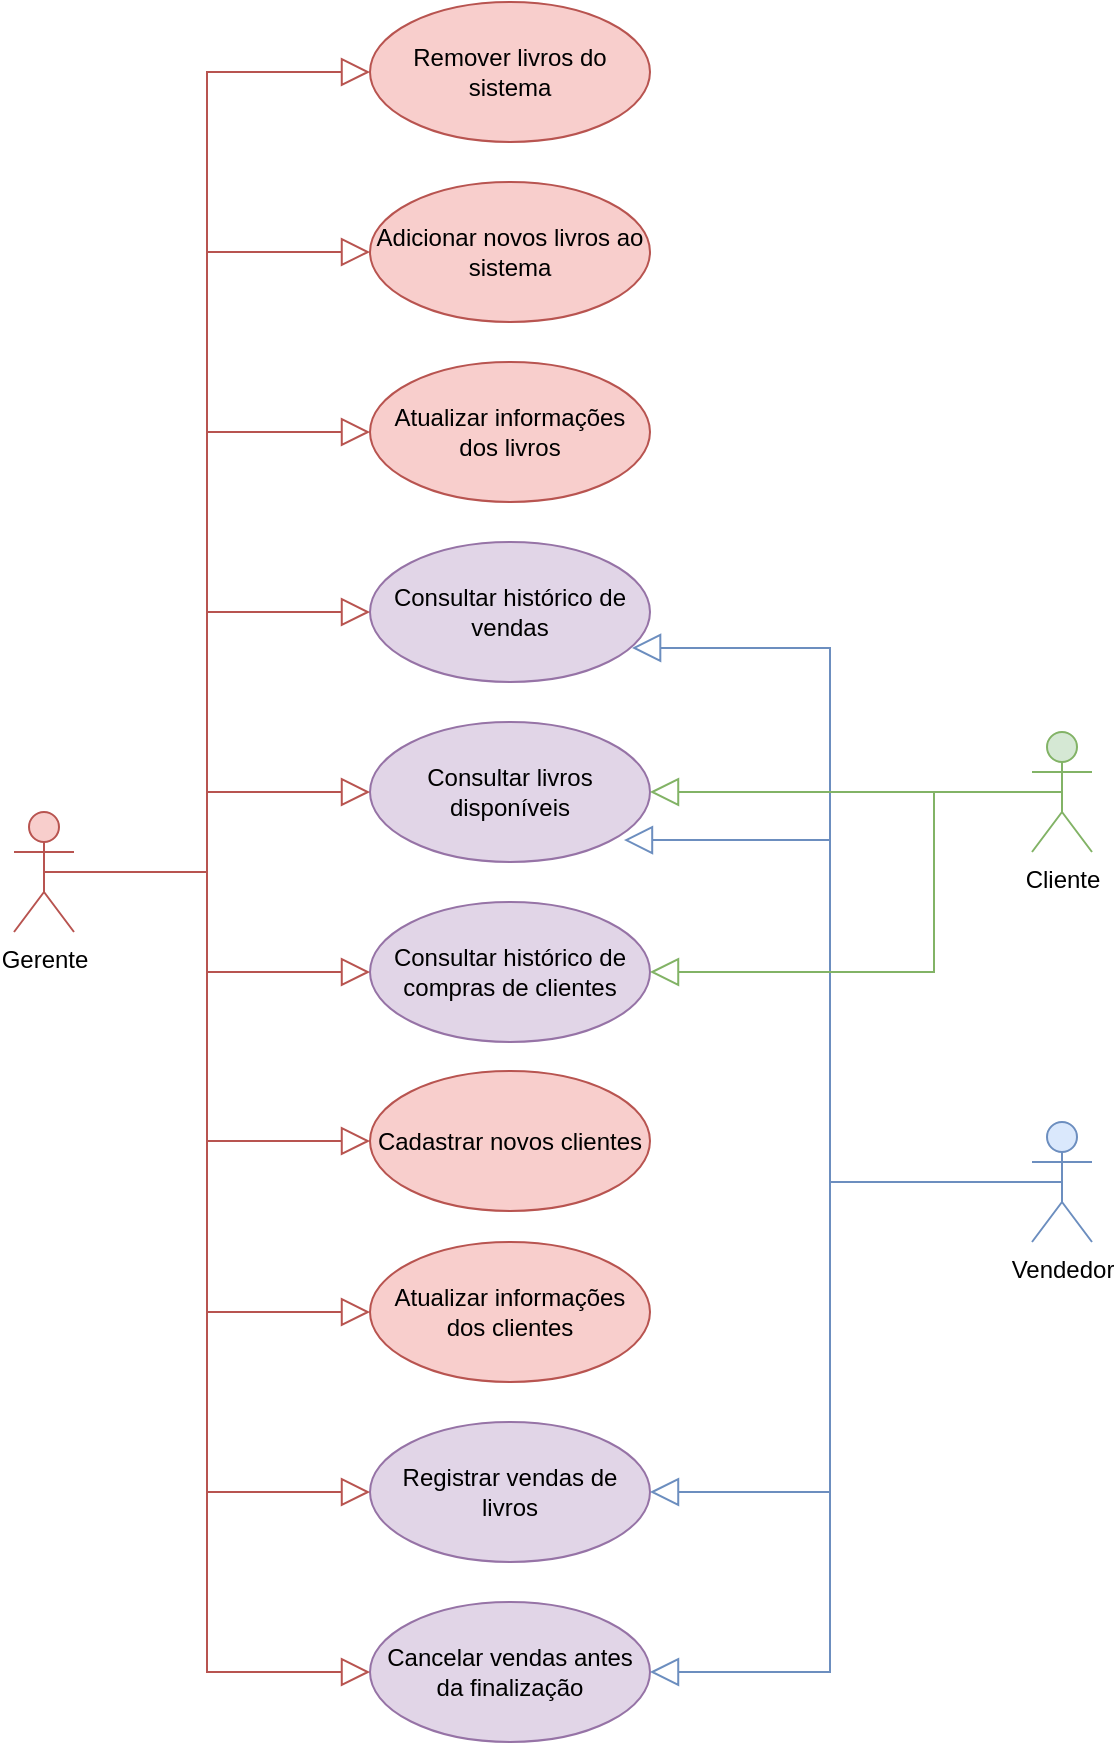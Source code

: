 <mxfile version="24.0.1" type="github">
  <diagram name="Página-1" id="TYP8ZKVgqOrXOaa8t1ww">
    <mxGraphModel dx="1434" dy="780" grid="1" gridSize="10" guides="1" tooltips="1" connect="1" arrows="1" fold="1" page="1" pageScale="1" pageWidth="827" pageHeight="1169" math="0" shadow="0">
      <root>
        <mxCell id="0" />
        <mxCell id="1" parent="0" />
        <mxCell id="1PUDBndks4Toq0aGScg_-1" value="Gerente" style="shape=umlActor;html=1;verticalLabelPosition=bottom;verticalAlign=top;align=center;fillColor=#f8cecc;strokeColor=#b85450;" vertex="1" parent="1">
          <mxGeometry x="160" y="555" width="30" height="60" as="geometry" />
        </mxCell>
        <mxCell id="1PUDBndks4Toq0aGScg_-2" value="Vendedor" style="shape=umlActor;html=1;verticalLabelPosition=bottom;verticalAlign=top;align=center;fillColor=#dae8fc;strokeColor=#6c8ebf;" vertex="1" parent="1">
          <mxGeometry x="669" y="710" width="30" height="60" as="geometry" />
        </mxCell>
        <mxCell id="1PUDBndks4Toq0aGScg_-4" value="Cliente" style="shape=umlActor;html=1;verticalLabelPosition=bottom;verticalAlign=top;align=center;fillColor=#d5e8d4;strokeColor=#82b366;" vertex="1" parent="1">
          <mxGeometry x="669" y="515" width="30" height="60" as="geometry" />
        </mxCell>
        <mxCell id="1PUDBndks4Toq0aGScg_-7" value="Adicionar novos livros ao sistema" style="ellipse;whiteSpace=wrap;html=1;fillColor=#f8cecc;strokeColor=#b85450;" vertex="1" parent="1">
          <mxGeometry x="338" y="240" width="140" height="70" as="geometry" />
        </mxCell>
        <mxCell id="1PUDBndks4Toq0aGScg_-9" value="Atualizar informações dos livros" style="ellipse;whiteSpace=wrap;html=1;fillColor=#f8cecc;strokeColor=#b85450;" vertex="1" parent="1">
          <mxGeometry x="338" y="330" width="140" height="70" as="geometry" />
        </mxCell>
        <mxCell id="1PUDBndks4Toq0aGScg_-10" value="Consultar histórico de vendas" style="ellipse;whiteSpace=wrap;html=1;fillColor=#e1d5e7;strokeColor=#9673a6;" vertex="1" parent="1">
          <mxGeometry x="338" y="420" width="140" height="70" as="geometry" />
        </mxCell>
        <mxCell id="1PUDBndks4Toq0aGScg_-11" value="Consultar livros disponíveis" style="ellipse;whiteSpace=wrap;html=1;fillColor=#e1d5e7;strokeColor=#9673a6;" vertex="1" parent="1">
          <mxGeometry x="338" y="510" width="140" height="70" as="geometry" />
        </mxCell>
        <mxCell id="1PUDBndks4Toq0aGScg_-12" value="Registrar vendas de livros" style="ellipse;whiteSpace=wrap;html=1;fillColor=#e1d5e7;strokeColor=#9673a6;" vertex="1" parent="1">
          <mxGeometry x="338" y="860" width="140" height="70" as="geometry" />
        </mxCell>
        <mxCell id="1PUDBndks4Toq0aGScg_-13" value="Cancelar vendas antes da finalização" style="ellipse;whiteSpace=wrap;html=1;fillColor=#e1d5e7;strokeColor=#9673a6;" vertex="1" parent="1">
          <mxGeometry x="338" y="950" width="140" height="70" as="geometry" />
        </mxCell>
        <mxCell id="1PUDBndks4Toq0aGScg_-14" value="Remover livros do sistema" style="ellipse;whiteSpace=wrap;html=1;fillColor=#f8cecc;strokeColor=#b85450;" vertex="1" parent="1">
          <mxGeometry x="338" y="150" width="140" height="70" as="geometry" />
        </mxCell>
        <mxCell id="1PUDBndks4Toq0aGScg_-15" value="Cadastrar novos clientes" style="ellipse;whiteSpace=wrap;html=1;fillColor=#f8cecc;strokeColor=#b85450;" vertex="1" parent="1">
          <mxGeometry x="338" y="684.5" width="140" height="70" as="geometry" />
        </mxCell>
        <mxCell id="1PUDBndks4Toq0aGScg_-16" value="Atualizar informações dos clientes" style="ellipse;whiteSpace=wrap;html=1;fillColor=#f8cecc;strokeColor=#b85450;" vertex="1" parent="1">
          <mxGeometry x="338" y="770" width="140" height="70" as="geometry" />
        </mxCell>
        <mxCell id="1PUDBndks4Toq0aGScg_-17" value="Consultar histórico de compras de clientes" style="ellipse;whiteSpace=wrap;html=1;fillColor=#e1d5e7;strokeColor=#9673a6;" vertex="1" parent="1">
          <mxGeometry x="338" y="600" width="140" height="70" as="geometry" />
        </mxCell>
        <mxCell id="1PUDBndks4Toq0aGScg_-19" value="" style="edgeStyle=elbowEdgeStyle;html=1;endArrow=block;endFill=0;endSize=12;verticalAlign=bottom;rounded=0;exitX=0.5;exitY=0.5;exitDx=0;exitDy=0;exitPerimeter=0;entryX=0;entryY=0.5;entryDx=0;entryDy=0;fillColor=#f8cecc;strokeColor=#b85450;" edge="1" parent="1" source="1PUDBndks4Toq0aGScg_-1" target="1PUDBndks4Toq0aGScg_-7">
          <mxGeometry width="160" relative="1" as="geometry">
            <mxPoint x="368" y="320" as="sourcePoint" />
            <mxPoint x="528" y="320" as="targetPoint" />
          </mxGeometry>
        </mxCell>
        <mxCell id="1PUDBndks4Toq0aGScg_-20" value="" style="edgeStyle=elbowEdgeStyle;html=1;endArrow=block;endFill=0;endSize=12;verticalAlign=bottom;rounded=0;exitX=0.5;exitY=0.5;exitDx=0;exitDy=0;exitPerimeter=0;entryX=0;entryY=0.5;entryDx=0;entryDy=0;fillColor=#f8cecc;strokeColor=#b85450;" edge="1" parent="1" source="1PUDBndks4Toq0aGScg_-1" target="1PUDBndks4Toq0aGScg_-9">
          <mxGeometry width="160" relative="1" as="geometry">
            <mxPoint x="368" y="520" as="sourcePoint" />
            <mxPoint x="528" y="520" as="targetPoint" />
          </mxGeometry>
        </mxCell>
        <mxCell id="1PUDBndks4Toq0aGScg_-21" value="" style="edgeStyle=elbowEdgeStyle;html=1;endArrow=block;endFill=0;endSize=12;verticalAlign=bottom;rounded=0;exitX=0.5;exitY=0.5;exitDx=0;exitDy=0;exitPerimeter=0;entryX=0;entryY=0.5;entryDx=0;entryDy=0;fillColor=#f8cecc;strokeColor=#b85450;" edge="1" parent="1" source="1PUDBndks4Toq0aGScg_-1" target="1PUDBndks4Toq0aGScg_-10">
          <mxGeometry width="160" relative="1" as="geometry">
            <mxPoint x="368" y="520" as="sourcePoint" />
            <mxPoint x="528" y="520" as="targetPoint" />
          </mxGeometry>
        </mxCell>
        <mxCell id="1PUDBndks4Toq0aGScg_-22" value="" style="edgeStyle=elbowEdgeStyle;html=1;endArrow=block;endFill=0;endSize=12;verticalAlign=bottom;rounded=0;exitX=0.5;exitY=0.5;exitDx=0;exitDy=0;exitPerimeter=0;entryX=0;entryY=0.5;entryDx=0;entryDy=0;fillColor=#f8cecc;strokeColor=#b85450;" edge="1" parent="1" source="1PUDBndks4Toq0aGScg_-1" target="1PUDBndks4Toq0aGScg_-11">
          <mxGeometry width="160" relative="1" as="geometry">
            <mxPoint x="368" y="620" as="sourcePoint" />
            <mxPoint x="528" y="620" as="targetPoint" />
          </mxGeometry>
        </mxCell>
        <mxCell id="1PUDBndks4Toq0aGScg_-42" value="" style="edgeStyle=elbowEdgeStyle;html=1;endArrow=block;endFill=0;endSize=12;verticalAlign=bottom;rounded=0;exitX=0.5;exitY=0.5;exitDx=0;exitDy=0;exitPerimeter=0;entryX=0;entryY=0.5;entryDx=0;entryDy=0;fillColor=#f8cecc;strokeColor=#b85450;" edge="1" parent="1" source="1PUDBndks4Toq0aGScg_-1" target="1PUDBndks4Toq0aGScg_-14">
          <mxGeometry width="160" relative="1" as="geometry">
            <mxPoint x="368" y="420" as="sourcePoint" />
            <mxPoint x="528" y="420" as="targetPoint" />
          </mxGeometry>
        </mxCell>
        <mxCell id="1PUDBndks4Toq0aGScg_-49" value="" style="edgeStyle=elbowEdgeStyle;html=1;endArrow=block;endFill=0;endSize=12;verticalAlign=bottom;rounded=0;exitX=0.5;exitY=0.5;exitDx=0;exitDy=0;exitPerimeter=0;entryX=0;entryY=0.5;entryDx=0;entryDy=0;fillColor=#f8cecc;strokeColor=#b85450;" edge="1" parent="1" source="1PUDBndks4Toq0aGScg_-1" target="1PUDBndks4Toq0aGScg_-17">
          <mxGeometry width="160" relative="1" as="geometry">
            <mxPoint x="368" y="660" as="sourcePoint" />
            <mxPoint x="528" y="660" as="targetPoint" />
          </mxGeometry>
        </mxCell>
        <mxCell id="1PUDBndks4Toq0aGScg_-54" value="" style="edgeStyle=elbowEdgeStyle;html=1;endArrow=block;endFill=0;endSize=12;verticalAlign=bottom;rounded=0;exitX=0.5;exitY=0.5;exitDx=0;exitDy=0;exitPerimeter=0;entryX=0;entryY=0.5;entryDx=0;entryDy=0;fillColor=#f8cecc;strokeColor=#b85450;" edge="1" parent="1" source="1PUDBndks4Toq0aGScg_-1" target="1PUDBndks4Toq0aGScg_-15">
          <mxGeometry width="160" relative="1" as="geometry">
            <mxPoint x="368" y="760" as="sourcePoint" />
            <mxPoint x="528" y="760" as="targetPoint" />
          </mxGeometry>
        </mxCell>
        <mxCell id="1PUDBndks4Toq0aGScg_-55" value="" style="edgeStyle=elbowEdgeStyle;html=1;endArrow=block;endFill=0;endSize=12;verticalAlign=bottom;rounded=0;exitX=0.5;exitY=0.5;exitDx=0;exitDy=0;exitPerimeter=0;entryX=0;entryY=0.5;entryDx=0;entryDy=0;fillColor=#f8cecc;strokeColor=#b85450;" edge="1" parent="1" source="1PUDBndks4Toq0aGScg_-1" target="1PUDBndks4Toq0aGScg_-16">
          <mxGeometry width="160" relative="1" as="geometry">
            <mxPoint x="368" y="760" as="sourcePoint" />
            <mxPoint x="528" y="760" as="targetPoint" />
          </mxGeometry>
        </mxCell>
        <mxCell id="1PUDBndks4Toq0aGScg_-64" value="" style="edgeStyle=elbowEdgeStyle;html=1;endArrow=block;endFill=0;endSize=12;verticalAlign=bottom;rounded=0;fillColor=#dae8fc;strokeColor=#6c8ebf;entryX=0.936;entryY=0.757;entryDx=0;entryDy=0;entryPerimeter=0;exitX=0.5;exitY=0.5;exitDx=0;exitDy=0;exitPerimeter=0;" edge="1" parent="1" source="1PUDBndks4Toq0aGScg_-2" target="1PUDBndks4Toq0aGScg_-10">
          <mxGeometry width="160" relative="1" as="geometry">
            <mxPoint x="688" y="810" as="sourcePoint" />
            <mxPoint x="778" y="660" as="targetPoint" />
            <Array as="points">
              <mxPoint x="568" y="560" />
            </Array>
          </mxGeometry>
        </mxCell>
        <mxCell id="1PUDBndks4Toq0aGScg_-65" value="" style="edgeStyle=elbowEdgeStyle;html=1;endArrow=block;endFill=0;endSize=12;verticalAlign=bottom;rounded=0;exitX=0.5;exitY=0.5;exitDx=0;exitDy=0;exitPerimeter=0;entryX=1;entryY=0.5;entryDx=0;entryDy=0;fillColor=#dae8fc;strokeColor=#6c8ebf;" edge="1" parent="1" source="1PUDBndks4Toq0aGScg_-2" target="1PUDBndks4Toq0aGScg_-12">
          <mxGeometry width="160" relative="1" as="geometry">
            <mxPoint x="598" y="830" as="sourcePoint" />
            <mxPoint x="758" y="830" as="targetPoint" />
            <Array as="points">
              <mxPoint x="568" y="780" />
            </Array>
          </mxGeometry>
        </mxCell>
        <mxCell id="1PUDBndks4Toq0aGScg_-66" value="" style="edgeStyle=elbowEdgeStyle;html=1;endArrow=block;endFill=0;endSize=12;verticalAlign=bottom;rounded=0;exitX=0.5;exitY=0.5;exitDx=0;exitDy=0;exitPerimeter=0;entryX=1;entryY=0.5;entryDx=0;entryDy=0;fillColor=#dae8fc;strokeColor=#6c8ebf;" edge="1" parent="1" source="1PUDBndks4Toq0aGScg_-2" target="1PUDBndks4Toq0aGScg_-13">
          <mxGeometry width="160" relative="1" as="geometry">
            <mxPoint x="368" y="760" as="sourcePoint" />
            <mxPoint x="528" y="760" as="targetPoint" />
            <Array as="points">
              <mxPoint x="568" y="820" />
            </Array>
          </mxGeometry>
        </mxCell>
        <mxCell id="1PUDBndks4Toq0aGScg_-67" value="" style="edgeStyle=elbowEdgeStyle;html=1;endArrow=block;endFill=0;endSize=12;verticalAlign=bottom;rounded=0;exitX=0.5;exitY=0.5;exitDx=0;exitDy=0;exitPerimeter=0;entryX=0.907;entryY=0.843;entryDx=0;entryDy=0;entryPerimeter=0;fillColor=#dae8fc;strokeColor=#6c8ebf;" edge="1" parent="1" source="1PUDBndks4Toq0aGScg_-2" target="1PUDBndks4Toq0aGScg_-11">
          <mxGeometry width="160" relative="1" as="geometry">
            <mxPoint x="638" y="830" as="sourcePoint" />
            <mxPoint x="798" y="830" as="targetPoint" />
            <Array as="points">
              <mxPoint x="568" y="600" />
            </Array>
          </mxGeometry>
        </mxCell>
        <mxCell id="1PUDBndks4Toq0aGScg_-70" value="" style="edgeStyle=elbowEdgeStyle;html=1;endArrow=block;endFill=0;endSize=12;verticalAlign=bottom;rounded=0;exitX=0.5;exitY=0.5;exitDx=0;exitDy=0;exitPerimeter=0;entryX=1;entryY=0.5;entryDx=0;entryDy=0;fillColor=#d5e8d4;strokeColor=#82b366;" edge="1" parent="1" source="1PUDBndks4Toq0aGScg_-4" target="1PUDBndks4Toq0aGScg_-17">
          <mxGeometry width="160" relative="1" as="geometry">
            <mxPoint x="399" y="660" as="sourcePoint" />
            <mxPoint x="559" y="660" as="targetPoint" />
            <Array as="points">
              <mxPoint x="620" y="610" />
              <mxPoint x="589" y="580" />
            </Array>
          </mxGeometry>
        </mxCell>
        <mxCell id="1PUDBndks4Toq0aGScg_-74" value="" style="edgeStyle=none;html=1;endArrow=block;endFill=0;endSize=12;verticalAlign=bottom;rounded=0;exitX=0.5;exitY=0.5;exitDx=0;exitDy=0;exitPerimeter=0;entryX=1;entryY=0.5;entryDx=0;entryDy=0;fillColor=#d5e8d4;strokeColor=#82b366;" edge="1" parent="1" source="1PUDBndks4Toq0aGScg_-4" target="1PUDBndks4Toq0aGScg_-11">
          <mxGeometry width="160" relative="1" as="geometry">
            <mxPoint x="399" y="560" as="sourcePoint" />
            <mxPoint x="559" y="560" as="targetPoint" />
          </mxGeometry>
        </mxCell>
        <mxCell id="1PUDBndks4Toq0aGScg_-75" value="" style="edgeStyle=elbowEdgeStyle;html=1;endArrow=block;endFill=0;endSize=12;verticalAlign=bottom;rounded=0;exitX=0.5;exitY=0.5;exitDx=0;exitDy=0;exitPerimeter=0;entryX=0;entryY=0.5;entryDx=0;entryDy=0;fillColor=#f8cecc;strokeColor=#b85450;" edge="1" parent="1" source="1PUDBndks4Toq0aGScg_-1" target="1PUDBndks4Toq0aGScg_-12">
          <mxGeometry width="160" relative="1" as="geometry">
            <mxPoint x="330" y="660" as="sourcePoint" />
            <mxPoint x="490" y="660" as="targetPoint" />
          </mxGeometry>
        </mxCell>
        <mxCell id="1PUDBndks4Toq0aGScg_-76" value="" style="edgeStyle=elbowEdgeStyle;html=1;endArrow=block;endFill=0;endSize=12;verticalAlign=bottom;rounded=0;exitX=0.5;exitY=0.5;exitDx=0;exitDy=0;exitPerimeter=0;entryX=0;entryY=0.5;entryDx=0;entryDy=0;fillColor=#f8cecc;strokeColor=#b85450;" edge="1" parent="1" source="1PUDBndks4Toq0aGScg_-1" target="1PUDBndks4Toq0aGScg_-13">
          <mxGeometry width="160" relative="1" as="geometry">
            <mxPoint x="330" y="660" as="sourcePoint" />
            <mxPoint x="490" y="660" as="targetPoint" />
          </mxGeometry>
        </mxCell>
      </root>
    </mxGraphModel>
  </diagram>
</mxfile>
